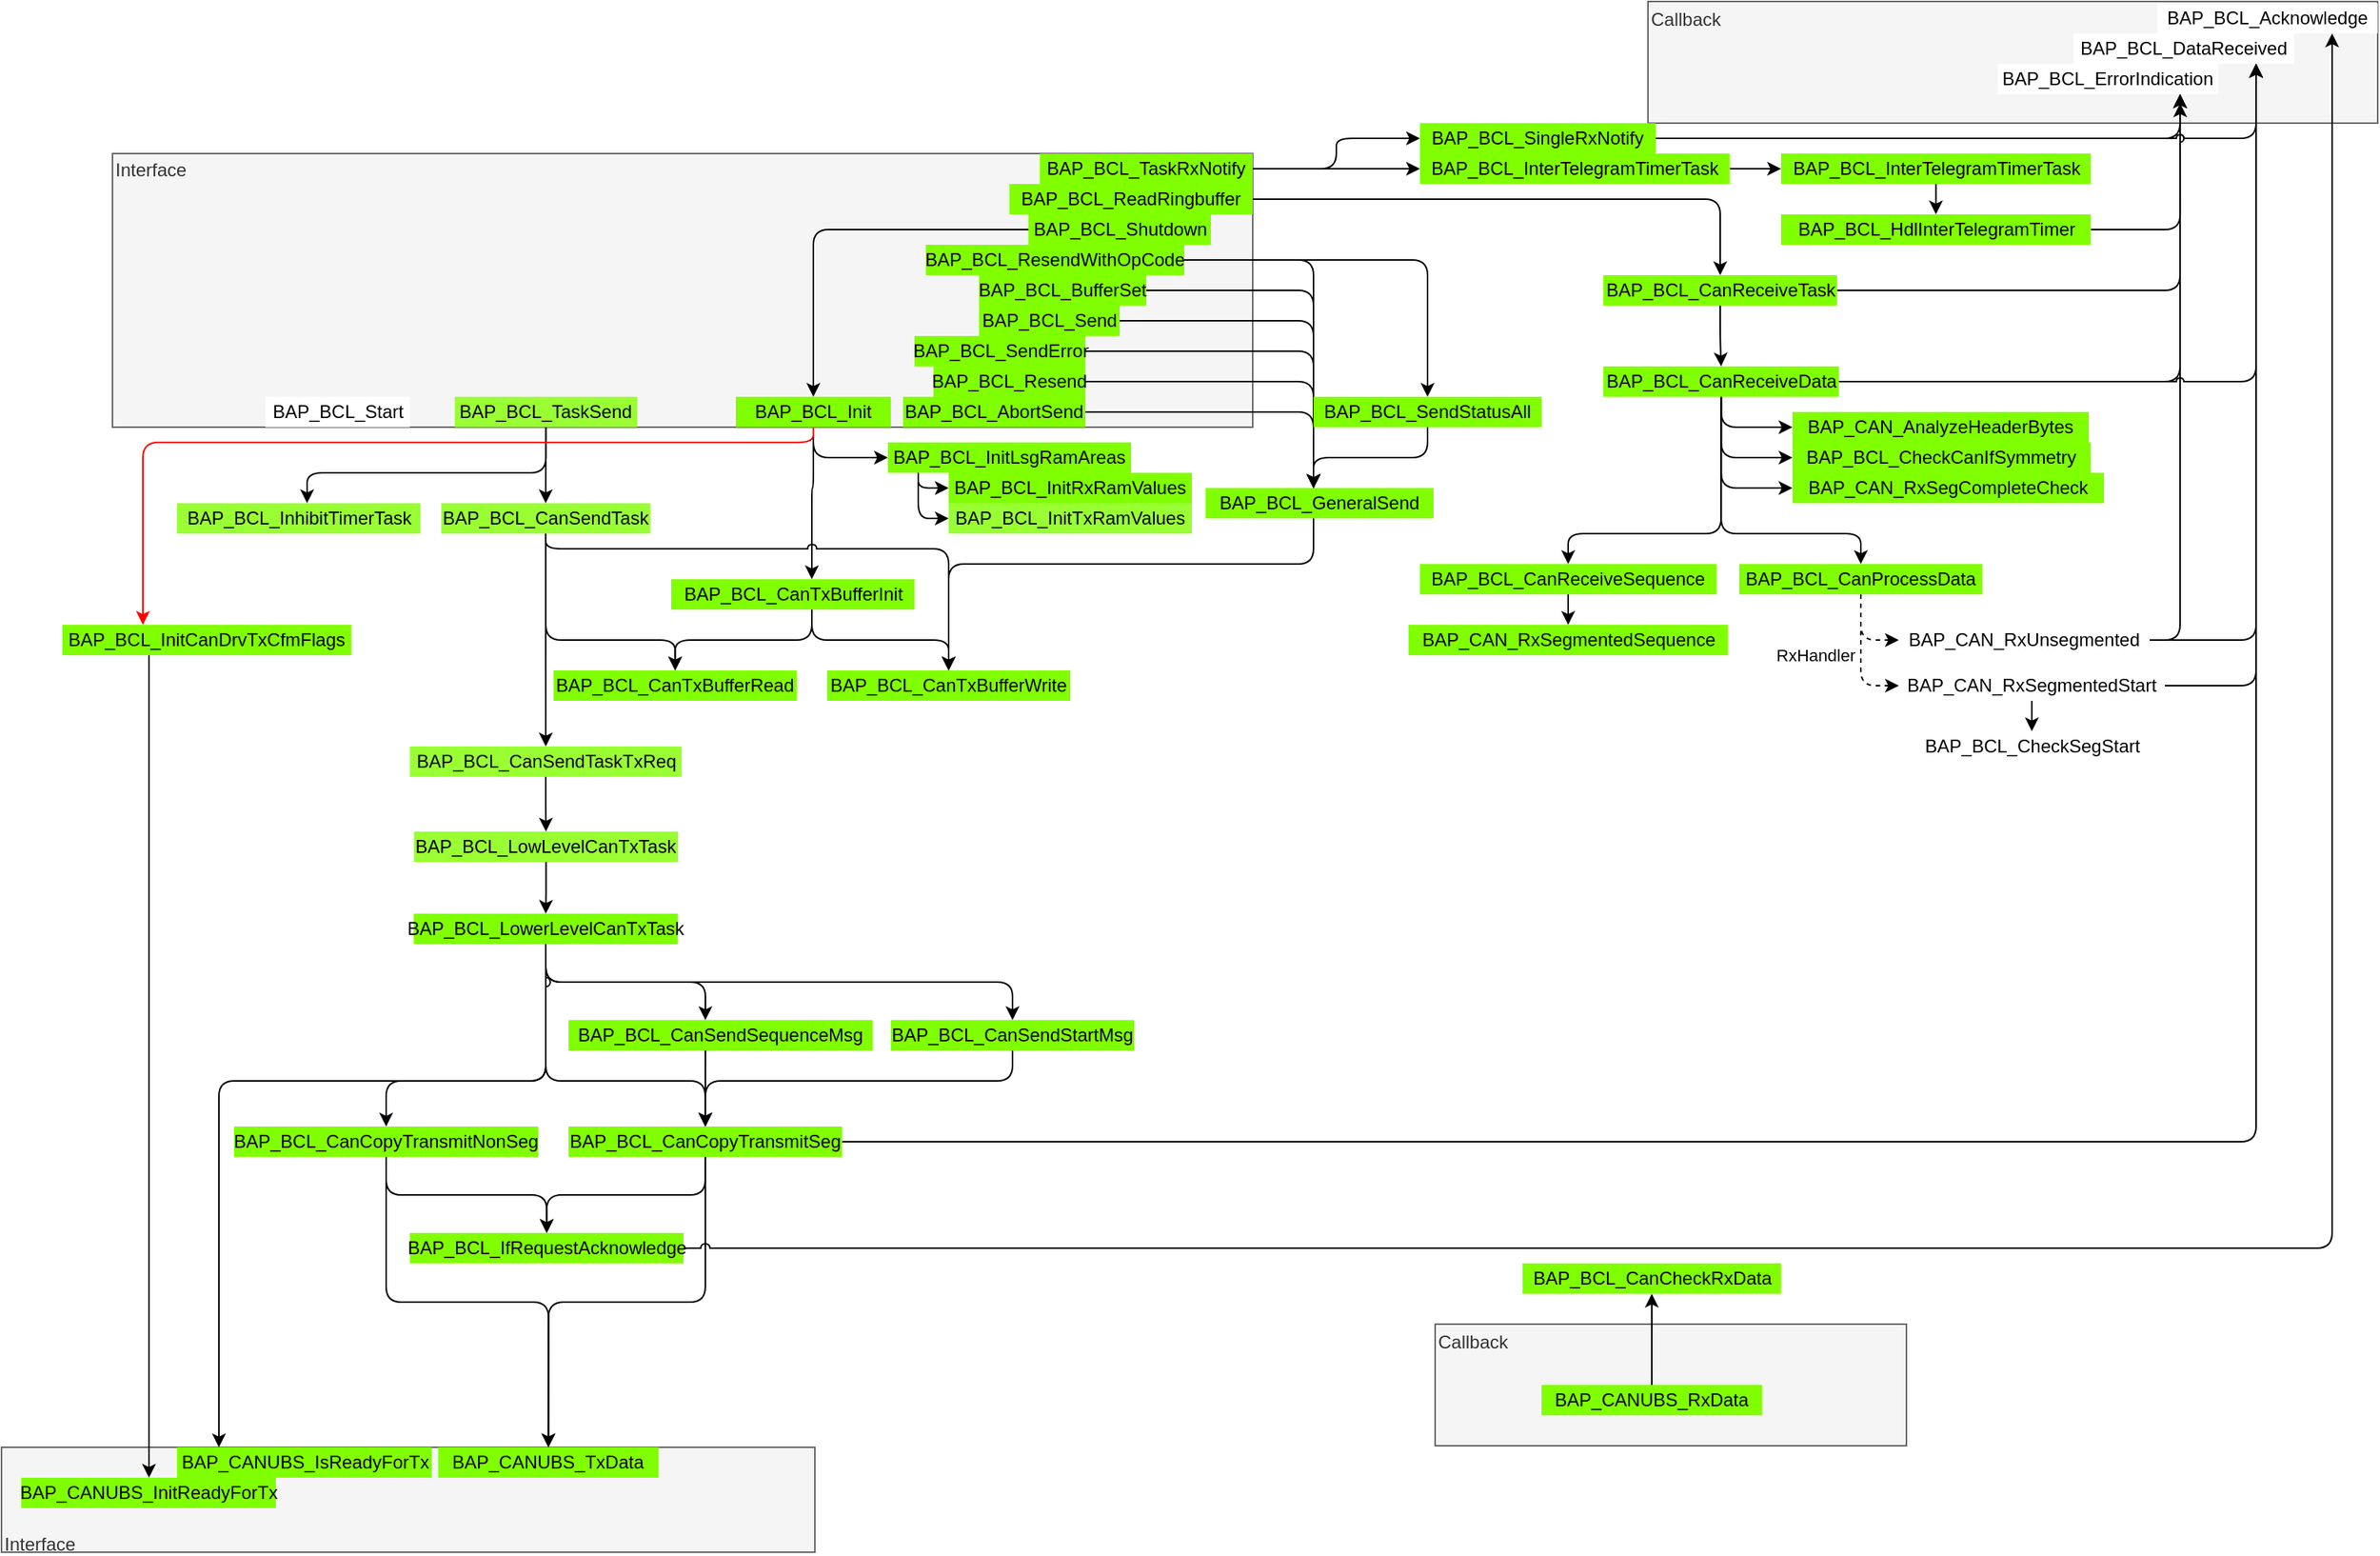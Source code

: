 <mxfile version="14.2.7" type="github">
  <diagram id="S2_BKPCjc5cobRRPOWBh" name="Page-1">
    <mxGraphModel dx="3027" dy="2046" grid="1" gridSize="10" guides="1" tooltips="1" connect="1" arrows="1" fold="1" page="1" pageScale="1" pageWidth="827" pageHeight="1169" math="0" shadow="0">
      <root>
        <mxCell id="0" />
        <mxCell id="1" parent="0" />
        <mxCell id="-796ArXZzWcTJL-aqqKS-4" value="&lt;br&gt;&lt;br&gt;&lt;br&gt;&lt;br&gt;Interface" style="rounded=0;whiteSpace=wrap;html=1;align=left;fillColor=#f5f5f5;strokeColor=#666666;fontColor=#333333;" parent="1" vertex="1">
          <mxGeometry x="-453" y="-179" width="535" height="69" as="geometry" />
        </mxCell>
        <mxCell id="-796ArXZzWcTJL-aqqKS-5" value="Callback&lt;br&gt;&lt;br&gt;&lt;br&gt;&lt;br&gt;&lt;br&gt;" style="rounded=0;whiteSpace=wrap;html=1;align=left;fillColor=#f5f5f5;strokeColor=#666666;fontColor=#333333;" parent="1" vertex="1">
          <mxGeometry x="630" y="-1130" width="480" height="80" as="geometry" />
        </mxCell>
        <mxCell id="-796ArXZzWcTJL-aqqKS-1" value="Interface&lt;br&gt;&lt;br&gt;&lt;br&gt;&lt;br&gt;&lt;br&gt;&lt;br&gt;&lt;br&gt;&lt;br&gt;&lt;br&gt;&lt;br&gt;&lt;br&gt;&lt;br&gt;" style="rounded=0;whiteSpace=wrap;html=1;align=left;fillColor=#f5f5f5;strokeColor=#666666;fontColor=#333333;" parent="1" vertex="1">
          <mxGeometry x="-380" y="-1030" width="750" height="180" as="geometry" />
        </mxCell>
        <mxCell id="-796ArXZzWcTJL-aqqKS-43" style="edgeStyle=orthogonalEdgeStyle;rounded=0;orthogonalLoop=1;jettySize=auto;html=1;jumpStyle=arc;" parent="1" source="-796ArXZzWcTJL-aqqKS-3" target="-796ArXZzWcTJL-aqqKS-40" edge="1">
          <mxGeometry relative="1" as="geometry" />
        </mxCell>
        <mxCell id="cqRTCMUEP6kAne7-0nRB-67" style="edgeStyle=orthogonalEdgeStyle;rounded=1;jumpStyle=arc;orthogonalLoop=1;jettySize=auto;html=1;strokeWidth=1;" parent="1" source="-796ArXZzWcTJL-aqqKS-3" target="cqRTCMUEP6kAne7-0nRB-66" edge="1">
          <mxGeometry relative="1" as="geometry">
            <Array as="points">
              <mxPoint x="-95" y="-820" />
              <mxPoint x="-252" y="-820" />
            </Array>
          </mxGeometry>
        </mxCell>
        <mxCell id="-796ArXZzWcTJL-aqqKS-3" value="BAP_BCL_TaskSend" style="rounded=0;whiteSpace=wrap;html=1;strokeColor=none;fillColor=#99FF33;" parent="1" vertex="1">
          <mxGeometry x="-154.88" y="-870" width="120" height="20" as="geometry" />
        </mxCell>
        <mxCell id="-796ArXZzWcTJL-aqqKS-108" style="edgeStyle=orthogonalEdgeStyle;rounded=1;orthogonalLoop=1;jettySize=auto;html=1;" parent="1" source="-796ArXZzWcTJL-aqqKS-7" target="-796ArXZzWcTJL-aqqKS-107" edge="1">
          <mxGeometry relative="1" as="geometry">
            <Array as="points">
              <mxPoint x="410" y="-940" />
            </Array>
          </mxGeometry>
        </mxCell>
        <mxCell id="-796ArXZzWcTJL-aqqKS-115" style="edgeStyle=orthogonalEdgeStyle;rounded=1;orthogonalLoop=1;jettySize=auto;html=1;" parent="1" source="-796ArXZzWcTJL-aqqKS-2" target="-796ArXZzWcTJL-aqqKS-107" edge="1">
          <mxGeometry relative="1" as="geometry">
            <Array as="points">
              <mxPoint x="410" y="-860" />
            </Array>
          </mxGeometry>
        </mxCell>
        <mxCell id="-796ArXZzWcTJL-aqqKS-9" value="BAP_BCL_SendError" style="rounded=0;whiteSpace=wrap;html=1;strokeColor=none;fillColor=#80FF00;" parent="1" vertex="1">
          <mxGeometry x="147.5" y="-910" width="112.5" height="20" as="geometry" />
        </mxCell>
        <mxCell id="-796ArXZzWcTJL-aqqKS-112" style="edgeStyle=orthogonalEdgeStyle;rounded=1;orthogonalLoop=1;jettySize=auto;html=1;" parent="1" source="-796ArXZzWcTJL-aqqKS-10" target="-796ArXZzWcTJL-aqqKS-107" edge="1">
          <mxGeometry relative="1" as="geometry">
            <Array as="points">
              <mxPoint x="410" y="-880" />
            </Array>
          </mxGeometry>
        </mxCell>
        <mxCell id="-796ArXZzWcTJL-aqqKS-10" value="BAP_BCL_Resend" style="rounded=0;whiteSpace=wrap;html=1;strokeColor=none;fillColor=#80FF00;" parent="1" vertex="1">
          <mxGeometry x="160" y="-890" width="100" height="20" as="geometry" />
        </mxCell>
        <mxCell id="cqRTCMUEP6kAne7-0nRB-3" style="edgeStyle=orthogonalEdgeStyle;rounded=1;jumpStyle=arc;orthogonalLoop=1;jettySize=auto;html=1;entryX=0.5;entryY=0;entryDx=0;entryDy=0;strokeWidth=1;" parent="1" source="-796ArXZzWcTJL-aqqKS-11" target="-796ArXZzWcTJL-aqqKS-69" edge="1">
          <mxGeometry relative="1" as="geometry" />
        </mxCell>
        <mxCell id="-796ArXZzWcTJL-aqqKS-11" value="BAP_BCL_ReadRingbuffer" style="rounded=0;whiteSpace=wrap;html=1;strokeColor=none;fillColor=#80FF00;" parent="1" vertex="1">
          <mxGeometry x="210" y="-1010" width="160" height="20" as="geometry" />
        </mxCell>
        <mxCell id="-796ArXZzWcTJL-aqqKS-113" style="edgeStyle=orthogonalEdgeStyle;rounded=1;orthogonalLoop=1;jettySize=auto;html=1;" parent="1" source="-796ArXZzWcTJL-aqqKS-8" target="-796ArXZzWcTJL-aqqKS-107" edge="1">
          <mxGeometry relative="1" as="geometry">
            <Array as="points">
              <mxPoint x="410" y="-920" />
            </Array>
          </mxGeometry>
        </mxCell>
        <mxCell id="-796ArXZzWcTJL-aqqKS-119" style="edgeStyle=orthogonalEdgeStyle;rounded=1;orthogonalLoop=1;jettySize=auto;html=1;entryX=0.5;entryY=0;entryDx=0;entryDy=0;" parent="1" source="-796ArXZzWcTJL-aqqKS-12" target="-796ArXZzWcTJL-aqqKS-117" edge="1">
          <mxGeometry relative="1" as="geometry" />
        </mxCell>
        <mxCell id="-796ArXZzWcTJL-aqqKS-129" style="edgeStyle=orthogonalEdgeStyle;rounded=1;orthogonalLoop=1;jettySize=auto;html=1;" parent="1" source="-796ArXZzWcTJL-aqqKS-13" target="-796ArXZzWcTJL-aqqKS-122" edge="1">
          <mxGeometry relative="1" as="geometry">
            <Array as="points">
              <mxPoint x="81" y="-810" />
              <mxPoint x="80" y="-810" />
            </Array>
          </mxGeometry>
        </mxCell>
        <mxCell id="-796ArXZzWcTJL-aqqKS-131" style="edgeStyle=orthogonalEdgeStyle;rounded=1;orthogonalLoop=1;jettySize=auto;html=1;entryX=0;entryY=0.5;entryDx=0;entryDy=0;" parent="1" source="-796ArXZzWcTJL-aqqKS-13" target="-796ArXZzWcTJL-aqqKS-130" edge="1">
          <mxGeometry relative="1" as="geometry" />
        </mxCell>
        <mxCell id="cqRTCMUEP6kAne7-0nRB-71" style="edgeStyle=orthogonalEdgeStyle;rounded=1;sketch=0;jumpStyle=arc;jumpSize=14;orthogonalLoop=1;jettySize=auto;html=1;shadow=0;strokeWidth=1;strokeColor=#FF0000;" parent="1" source="-796ArXZzWcTJL-aqqKS-13" target="-796ArXZzWcTJL-aqqKS-132" edge="1">
          <mxGeometry relative="1" as="geometry">
            <Array as="points">
              <mxPoint x="81" y="-840" />
              <mxPoint x="-360" y="-840" />
            </Array>
          </mxGeometry>
        </mxCell>
        <mxCell id="-796ArXZzWcTJL-aqqKS-13" value="BAP_BCL_Init" style="rounded=0;whiteSpace=wrap;html=1;strokeColor=none;fillColor=#80FF00;" parent="1" vertex="1">
          <mxGeometry x="30" y="-870" width="102" height="20" as="geometry" />
        </mxCell>
        <mxCell id="-796ArXZzWcTJL-aqqKS-14" value="BAP_BCL_Start" style="rounded=0;whiteSpace=wrap;html=1;strokeColor=none;" parent="1" vertex="1">
          <mxGeometry x="-279.38" y="-870" width="95" height="20" as="geometry" />
        </mxCell>
        <mxCell id="-796ArXZzWcTJL-aqqKS-102" style="edgeStyle=orthogonalEdgeStyle;rounded=1;orthogonalLoop=1;jettySize=auto;html=1;exitX=1;exitY=0.5;exitDx=0;exitDy=0;" parent="1" source="-796ArXZzWcTJL-aqqKS-16" target="-796ArXZzWcTJL-aqqKS-100" edge="1">
          <mxGeometry relative="1" as="geometry" />
        </mxCell>
        <mxCell id="cqRTCMUEP6kAne7-0nRB-5" style="edgeStyle=orthogonalEdgeStyle;jumpStyle=arc;orthogonalLoop=1;jettySize=auto;html=1;entryX=0;entryY=0.5;entryDx=0;entryDy=0;strokeWidth=1;exitX=0.866;exitY=0.5;exitDx=0;exitDy=0;exitPerimeter=0;" parent="1" source="-796ArXZzWcTJL-aqqKS-16" target="-796ArXZzWcTJL-aqqKS-101" edge="1">
          <mxGeometry relative="1" as="geometry" />
        </mxCell>
        <mxCell id="-796ArXZzWcTJL-aqqKS-16" value="BAP_BCL_TaskRxNotify" style="rounded=0;whiteSpace=wrap;html=1;strokeColor=none;fillColor=#80FF00;" parent="1" vertex="1">
          <mxGeometry x="230" y="-1030" width="140" height="20" as="geometry" />
        </mxCell>
        <mxCell id="-796ArXZzWcTJL-aqqKS-126" style="edgeStyle=orthogonalEdgeStyle;rounded=1;orthogonalLoop=1;jettySize=auto;html=1;entryX=0.5;entryY=0;entryDx=0;entryDy=0;exitX=0.5;exitY=1;exitDx=0;exitDy=0;" parent="1" source="-796ArXZzWcTJL-aqqKS-40" target="-796ArXZzWcTJL-aqqKS-124" edge="1">
          <mxGeometry relative="1" as="geometry">
            <Array as="points">
              <mxPoint x="-95" y="-710" />
              <mxPoint x="-10" y="-710" />
            </Array>
          </mxGeometry>
        </mxCell>
        <mxCell id="-796ArXZzWcTJL-aqqKS-68" style="edgeStyle=orthogonalEdgeStyle;rounded=1;orthogonalLoop=1;jettySize=auto;html=1;exitX=0.5;exitY=1;exitDx=0;exitDy=0;" parent="1" source="-796ArXZzWcTJL-aqqKS-48" target="-796ArXZzWcTJL-aqqKS-38" edge="1">
          <mxGeometry relative="1" as="geometry">
            <Array as="points">
              <mxPoint x="-95" y="-420" />
              <mxPoint x="-310" y="-420" />
            </Array>
          </mxGeometry>
        </mxCell>
        <mxCell id="-796ArXZzWcTJL-aqqKS-62" style="edgeStyle=orthogonalEdgeStyle;rounded=1;orthogonalLoop=1;jettySize=auto;html=1;entryX=0.5;entryY=0;entryDx=0;entryDy=0;" parent="1" source="-796ArXZzWcTJL-aqqKS-53" target="-796ArXZzWcTJL-aqqKS-37" edge="1">
          <mxGeometry relative="1" as="geometry">
            <mxPoint x="100" y="-330" as="targetPoint" />
          </mxGeometry>
        </mxCell>
        <mxCell id="-796ArXZzWcTJL-aqqKS-67" style="edgeStyle=orthogonalEdgeStyle;rounded=1;orthogonalLoop=1;jettySize=auto;html=1;exitX=1;exitY=0.5;exitDx=0;exitDy=0;jumpStyle=arc;" parent="1" source="-796ArXZzWcTJL-aqqKS-53" target="-796ArXZzWcTJL-aqqKS-34" edge="1">
          <mxGeometry relative="1" as="geometry">
            <Array as="points">
              <mxPoint x="1030" y="-380" />
            </Array>
          </mxGeometry>
        </mxCell>
        <mxCell id="-796ArXZzWcTJL-aqqKS-61" style="edgeStyle=orthogonalEdgeStyle;rounded=1;orthogonalLoop=1;jettySize=auto;html=1;exitX=0.5;exitY=1;exitDx=0;exitDy=0;jumpStyle=arc;entryX=0.5;entryY=0;entryDx=0;entryDy=0;" parent="1" source="-796ArXZzWcTJL-aqqKS-54" target="-796ArXZzWcTJL-aqqKS-37" edge="1">
          <mxGeometry relative="1" as="geometry" />
        </mxCell>
        <mxCell id="-796ArXZzWcTJL-aqqKS-64" style="edgeStyle=orthogonalEdgeStyle;rounded=1;orthogonalLoop=1;jettySize=auto;html=1;jumpStyle=arc;" parent="1" source="-796ArXZzWcTJL-aqqKS-63" target="-796ArXZzWcTJL-aqqKS-35" edge="1">
          <mxGeometry relative="1" as="geometry">
            <mxPoint x="1130" y="-1110" as="targetPoint" />
            <Array as="points">
              <mxPoint x="1080" y="-310" />
            </Array>
          </mxGeometry>
        </mxCell>
        <mxCell id="-796ArXZzWcTJL-aqqKS-71" style="edgeStyle=orthogonalEdgeStyle;rounded=1;orthogonalLoop=1;jettySize=auto;html=1;" parent="1" source="-796ArXZzWcTJL-aqqKS-69" target="-796ArXZzWcTJL-aqqKS-33" edge="1">
          <mxGeometry relative="1" as="geometry">
            <Array as="points">
              <mxPoint x="980" y="-940" />
            </Array>
          </mxGeometry>
        </mxCell>
        <mxCell id="-796ArXZzWcTJL-aqqKS-90" style="edgeStyle=orthogonalEdgeStyle;rounded=1;orthogonalLoop=1;jettySize=auto;html=1;" parent="1" source="-796ArXZzWcTJL-aqqKS-72" target="-796ArXZzWcTJL-aqqKS-33" edge="1">
          <mxGeometry relative="1" as="geometry">
            <Array as="points">
              <mxPoint x="980" y="-880" />
            </Array>
          </mxGeometry>
        </mxCell>
        <mxCell id="-796ArXZzWcTJL-aqqKS-96" style="edgeStyle=orthogonalEdgeStyle;rounded=1;orthogonalLoop=1;jettySize=auto;html=1;" parent="1" source="-796ArXZzWcTJL-aqqKS-94" target="-796ArXZzWcTJL-aqqKS-34" edge="1">
          <mxGeometry relative="1" as="geometry">
            <Array as="points">
              <mxPoint x="1030" y="-680" />
            </Array>
            <mxPoint x="970" y="-550" as="sourcePoint" />
          </mxGeometry>
        </mxCell>
        <mxCell id="-796ArXZzWcTJL-aqqKS-98" style="edgeStyle=orthogonalEdgeStyle;rounded=1;orthogonalLoop=1;jettySize=auto;html=1;" parent="1" source="-796ArXZzWcTJL-aqqKS-97" target="-796ArXZzWcTJL-aqqKS-34" edge="1">
          <mxGeometry relative="1" as="geometry">
            <Array as="points">
              <mxPoint x="1030" y="-710" />
            </Array>
          </mxGeometry>
        </mxCell>
        <mxCell id="-796ArXZzWcTJL-aqqKS-99" style="edgeStyle=orthogonalEdgeStyle;rounded=1;orthogonalLoop=1;jettySize=auto;html=1;jumpStyle=none;strokeWidth=1;" parent="1" source="-796ArXZzWcTJL-aqqKS-97" target="-796ArXZzWcTJL-aqqKS-33" edge="1">
          <mxGeometry relative="1" as="geometry">
            <Array as="points">
              <mxPoint x="980" y="-710" />
            </Array>
          </mxGeometry>
        </mxCell>
        <mxCell id="AYVGHtx3T9fhsccPF0tF-7" style="edgeStyle=orthogonalEdgeStyle;jumpStyle=arc;jumpSize=5;orthogonalLoop=1;jettySize=auto;html=1;" edge="1" parent="1" source="-796ArXZzWcTJL-aqqKS-100" target="AYVGHtx3T9fhsccPF0tF-6">
          <mxGeometry relative="1" as="geometry" />
        </mxCell>
        <mxCell id="-796ArXZzWcTJL-aqqKS-100" value="BAP_BCL_InterTelegramTimerTask" style="rounded=0;whiteSpace=wrap;html=1;strokeColor=none;fillColor=#80FF00;" parent="1" vertex="1">
          <mxGeometry x="480" y="-1030" width="203.75" height="20" as="geometry" />
        </mxCell>
        <mxCell id="-796ArXZzWcTJL-aqqKS-105" style="edgeStyle=orthogonalEdgeStyle;rounded=1;orthogonalLoop=1;jettySize=auto;html=1;jumpStyle=arc;jumpSize=5;" parent="1" source="-796ArXZzWcTJL-aqqKS-101" target="-796ArXZzWcTJL-aqqKS-34" edge="1">
          <mxGeometry relative="1" as="geometry">
            <Array as="points">
              <mxPoint x="1030" y="-1040" />
            </Array>
          </mxGeometry>
        </mxCell>
        <mxCell id="-796ArXZzWcTJL-aqqKS-106" style="edgeStyle=orthogonalEdgeStyle;rounded=1;orthogonalLoop=1;jettySize=auto;html=1;" parent="1" source="-796ArXZzWcTJL-aqqKS-101" target="-796ArXZzWcTJL-aqqKS-33" edge="1">
          <mxGeometry relative="1" as="geometry">
            <Array as="points">
              <mxPoint x="980" y="-1040" />
            </Array>
          </mxGeometry>
        </mxCell>
        <mxCell id="-796ArXZzWcTJL-aqqKS-101" value="BAP_BCL_SingleRxNotify" style="rounded=0;whiteSpace=wrap;html=1;strokeColor=none;fillColor=#80FF00;" parent="1" vertex="1">
          <mxGeometry x="480" y="-1050" width="155" height="20" as="geometry" />
        </mxCell>
        <mxCell id="-796ArXZzWcTJL-aqqKS-134" style="edgeStyle=orthogonalEdgeStyle;rounded=1;orthogonalLoop=1;jettySize=auto;html=1;" parent="1" source="-796ArXZzWcTJL-aqqKS-132" target="-796ArXZzWcTJL-aqqKS-39" edge="1">
          <mxGeometry relative="1" as="geometry">
            <mxPoint x="-407" y="-210" as="targetPoint" />
            <Array as="points">
              <mxPoint x="-356" y="-640" />
              <mxPoint x="-356" y="-640" />
            </Array>
          </mxGeometry>
        </mxCell>
        <mxCell id="-796ArXZzWcTJL-aqqKS-132" value="BAP_BCL_InitCanDrvTxCfmFlags" style="rounded=0;whiteSpace=wrap;html=1;strokeColor=none;fillColor=#80FF00;" parent="1" vertex="1">
          <mxGeometry x="-413" y="-720" width="190" height="20" as="geometry" />
        </mxCell>
        <mxCell id="cqRTCMUEP6kAne7-0nRB-47" style="edgeStyle=orthogonalEdgeStyle;rounded=1;jumpStyle=arc;orthogonalLoop=1;jettySize=auto;html=1;strokeWidth=1;" parent="1" source="-796ArXZzWcTJL-aqqKS-12" target="-796ArXZzWcTJL-aqqKS-107" edge="1">
          <mxGeometry relative="1" as="geometry">
            <Array as="points">
              <mxPoint x="410" y="-960" />
            </Array>
          </mxGeometry>
        </mxCell>
        <mxCell id="-796ArXZzWcTJL-aqqKS-12" value="BAP_BCL_ResendWithOpCode" style="rounded=0;whiteSpace=wrap;html=1;strokeColor=none;fillColor=#80FF00;" parent="1" vertex="1">
          <mxGeometry x="155" y="-970" width="170" height="20" as="geometry" />
        </mxCell>
        <mxCell id="-796ArXZzWcTJL-aqqKS-107" value="BAP_BCL_GeneralSend" style="rounded=0;whiteSpace=wrap;html=1;strokeColor=none;fillColor=#80FF00;" parent="1" vertex="1">
          <mxGeometry x="339" y="-810" width="150" height="20" as="geometry" />
        </mxCell>
        <mxCell id="-796ArXZzWcTJL-aqqKS-118" style="edgeStyle=orthogonalEdgeStyle;rounded=1;orthogonalLoop=1;jettySize=auto;html=1;" parent="1" source="-796ArXZzWcTJL-aqqKS-117" target="-796ArXZzWcTJL-aqqKS-107" edge="1">
          <mxGeometry x="1081" y="-860" as="geometry">
            <mxPoint x="360" y="-820" as="targetPoint" />
            <Array as="points">
              <mxPoint x="485" y="-830" />
              <mxPoint x="410" y="-830" />
            </Array>
          </mxGeometry>
        </mxCell>
        <mxCell id="-796ArXZzWcTJL-aqqKS-121" style="edgeStyle=orthogonalEdgeStyle;rounded=1;orthogonalLoop=1;jettySize=auto;html=1;" parent="1" source="-796ArXZzWcTJL-aqqKS-107" target="-796ArXZzWcTJL-aqqKS-120" edge="1">
          <mxGeometry x="1081" y="-860" as="geometry">
            <Array as="points">
              <mxPoint x="410" y="-760" />
              <mxPoint x="170" y="-760" />
            </Array>
          </mxGeometry>
        </mxCell>
        <mxCell id="-796ArXZzWcTJL-aqqKS-76" value="BAP_BCL_CheckSegStart" style="rounded=0;whiteSpace=wrap;html=1;strokeColor=none;" parent="1" vertex="1">
          <mxGeometry x="807.5" y="-650" width="150" height="20" as="geometry" />
        </mxCell>
        <mxCell id="-796ArXZzWcTJL-aqqKS-94" value="BAP_CAN_RxSegmentedStart" style="rounded=0;whiteSpace=wrap;html=1;strokeColor=none;" parent="1" vertex="1">
          <mxGeometry x="795" y="-690" width="175" height="20" as="geometry" />
        </mxCell>
        <mxCell id="-796ArXZzWcTJL-aqqKS-95" style="edgeStyle=orthogonalEdgeStyle;rounded=1;orthogonalLoop=1;jettySize=auto;html=1;entryX=0.5;entryY=0;entryDx=0;entryDy=0;" parent="1" source="-796ArXZzWcTJL-aqqKS-94" target="-796ArXZzWcTJL-aqqKS-76" edge="1">
          <mxGeometry x="1181" y="-1370" as="geometry" />
        </mxCell>
        <mxCell id="-796ArXZzWcTJL-aqqKS-157" style="edgeStyle=orthogonalEdgeStyle;rounded=1;orthogonalLoop=1;jettySize=auto;html=1;jumpStyle=none;dashed=1;exitX=0.5;exitY=1;exitDx=0;exitDy=0;entryX=0;entryY=0.5;entryDx=0;entryDy=0;" parent="1" source="-796ArXZzWcTJL-aqqKS-74" target="-796ArXZzWcTJL-aqqKS-94" edge="1">
          <mxGeometry relative="1" as="geometry">
            <Array as="points">
              <mxPoint x="770" y="-680" />
            </Array>
          </mxGeometry>
        </mxCell>
        <mxCell id="cqRTCMUEP6kAne7-0nRB-10" value="RxHandler" style="edgeLabel;html=1;align=center;verticalAlign=middle;resizable=0;points=[];" parent="-796ArXZzWcTJL-aqqKS-157" vertex="1" connectable="0">
          <mxGeometry x="-0.439" y="1" relative="1" as="geometry">
            <mxPoint x="-31.0" y="16" as="offset" />
          </mxGeometry>
        </mxCell>
        <mxCell id="cqRTCMUEP6kAne7-0nRB-4" style="edgeStyle=orthogonalEdgeStyle;jumpStyle=arc;orthogonalLoop=1;jettySize=auto;html=1;strokeWidth=1;" parent="1" source="-796ArXZzWcTJL-aqqKS-15" target="-796ArXZzWcTJL-aqqKS-13" edge="1">
          <mxGeometry relative="1" as="geometry" />
        </mxCell>
        <mxCell id="-796ArXZzWcTJL-aqqKS-15" value="BAP_BCL_Shutdown" style="rounded=0;whiteSpace=wrap;html=1;strokeColor=none;fillColor=#80FF00;" parent="1" vertex="1">
          <mxGeometry x="222.5" y="-990" width="120" height="20" as="geometry" />
        </mxCell>
        <mxCell id="cqRTCMUEP6kAne7-0nRB-68" style="edgeStyle=orthogonalEdgeStyle;rounded=1;jumpStyle=arc;orthogonalLoop=1;jettySize=auto;html=1;strokeWidth=1;" parent="1" source="-796ArXZzWcTJL-aqqKS-40" target="-796ArXZzWcTJL-aqqKS-120" edge="1">
          <mxGeometry relative="1" as="geometry">
            <Array as="points">
              <mxPoint x="-95" y="-770" />
              <mxPoint x="170" y="-770" />
            </Array>
          </mxGeometry>
        </mxCell>
        <mxCell id="-796ArXZzWcTJL-aqqKS-40" value="BAP_BCL_CanSendTask" style="rounded=0;whiteSpace=wrap;html=1;strokeColor=none;fillColor=#99FF33;" parent="1" vertex="1">
          <mxGeometry x="-163.76" y="-800" width="137.5" height="20" as="geometry" />
        </mxCell>
        <mxCell id="-796ArXZzWcTJL-aqqKS-45" style="edgeStyle=orthogonalEdgeStyle;rounded=1;orthogonalLoop=1;jettySize=auto;html=1;" parent="1" source="-796ArXZzWcTJL-aqqKS-40" target="-796ArXZzWcTJL-aqqKS-44" edge="1">
          <mxGeometry x="-244.25" y="-770" as="geometry" />
        </mxCell>
        <mxCell id="AYVGHtx3T9fhsccPF0tF-3" style="edgeStyle=orthogonalEdgeStyle;rounded=1;orthogonalLoop=1;jettySize=auto;html=1;entryX=0;entryY=0.5;entryDx=0;entryDy=0;jumpStyle=arc;" edge="1" parent="1" source="-796ArXZzWcTJL-aqqKS-130" target="AYVGHtx3T9fhsccPF0tF-1">
          <mxGeometry relative="1" as="geometry">
            <Array as="points">
              <mxPoint x="150" y="-790" />
            </Array>
          </mxGeometry>
        </mxCell>
        <mxCell id="AYVGHtx3T9fhsccPF0tF-4" style="edgeStyle=orthogonalEdgeStyle;jumpStyle=arc;orthogonalLoop=1;jettySize=auto;html=1;entryX=0;entryY=0.5;entryDx=0;entryDy=0;" edge="1" parent="1" source="-796ArXZzWcTJL-aqqKS-130" target="AYVGHtx3T9fhsccPF0tF-2">
          <mxGeometry relative="1" as="geometry">
            <Array as="points">
              <mxPoint x="150" y="-810" />
            </Array>
          </mxGeometry>
        </mxCell>
        <mxCell id="-796ArXZzWcTJL-aqqKS-130" value="BAP_BCL_InitLsgRamAreas" style="rounded=0;whiteSpace=wrap;html=1;strokeColor=none;fillColor=#80FF00;" parent="1" vertex="1">
          <mxGeometry x="130" y="-840" width="160" height="20" as="geometry" />
        </mxCell>
        <mxCell id="-796ArXZzWcTJL-aqqKS-120" value="BAP_BCL_CanTxBufferWrite" style="rounded=0;whiteSpace=wrap;html=1;strokeColor=none;fillColor=#80FF00;" parent="1" vertex="1">
          <mxGeometry x="90" y="-690" width="160" height="20" as="geometry" />
        </mxCell>
        <mxCell id="-796ArXZzWcTJL-aqqKS-124" value="BAP_BCL_CanTxBufferRead" style="rounded=0;whiteSpace=wrap;html=1;strokeColor=none;fillColor=#80FF00;" parent="1" vertex="1">
          <mxGeometry x="-89.88" y="-690" width="160" height="20" as="geometry" />
        </mxCell>
        <mxCell id="-796ArXZzWcTJL-aqqKS-123" style="edgeStyle=orthogonalEdgeStyle;rounded=1;orthogonalLoop=1;jettySize=auto;html=1;entryX=0.5;entryY=0;entryDx=0;entryDy=0;jumpStyle=arc;" parent="1" source="-796ArXZzWcTJL-aqqKS-122" target="-796ArXZzWcTJL-aqqKS-120" edge="1">
          <mxGeometry x="1181" y="-860" as="geometry">
            <Array as="points">
              <mxPoint x="80" y="-710" />
              <mxPoint x="170" y="-710" />
            </Array>
          </mxGeometry>
        </mxCell>
        <mxCell id="-796ArXZzWcTJL-aqqKS-125" style="edgeStyle=orthogonalEdgeStyle;rounded=1;orthogonalLoop=1;jettySize=auto;html=1;entryX=0.5;entryY=0;entryDx=0;entryDy=0;" parent="1" source="-796ArXZzWcTJL-aqqKS-122" target="-796ArXZzWcTJL-aqqKS-124" edge="1">
          <mxGeometry x="1181" y="-860" as="geometry">
            <Array as="points">
              <mxPoint x="80" y="-710" />
              <mxPoint x="-10" y="-710" />
            </Array>
          </mxGeometry>
        </mxCell>
        <mxCell id="-796ArXZzWcTJL-aqqKS-122" value="BAP_BCL_CanTxBufferInit" style="rounded=0;whiteSpace=wrap;html=1;strokeColor=none;fillColor=#80FF00;" parent="1" vertex="1">
          <mxGeometry x="-12.5" y="-750" width="160" height="20" as="geometry" />
        </mxCell>
        <mxCell id="-796ArXZzWcTJL-aqqKS-7" value="BAP_BCL_BufferSet" style="rounded=0;whiteSpace=wrap;html=1;strokeColor=none;fillColor=#80FF00;" parent="1" vertex="1">
          <mxGeometry x="190" y="-950" width="110" height="20" as="geometry" />
        </mxCell>
        <mxCell id="-796ArXZzWcTJL-aqqKS-8" value="BAP_BCL_Send" style="rounded=0;whiteSpace=wrap;html=1;strokeColor=none;fillColor=#80FF00;" parent="1" vertex="1">
          <mxGeometry x="190" y="-930" width="92.5" height="20" as="geometry" />
        </mxCell>
        <mxCell id="-796ArXZzWcTJL-aqqKS-2" value="BAP_BCL_AbortSend" style="rounded=0;whiteSpace=wrap;html=1;strokeColor=none;fillColor=#80FF00;" parent="1" vertex="1">
          <mxGeometry x="140" y="-870" width="120" height="20" as="geometry" />
        </mxCell>
        <mxCell id="cqRTCMUEP6kAne7-0nRB-44" style="edgeStyle=orthogonalEdgeStyle;rounded=1;orthogonalLoop=1;jettySize=auto;html=1;" parent="1" source="-796ArXZzWcTJL-aqqKS-9" target="-796ArXZzWcTJL-aqqKS-107" edge="1">
          <mxGeometry relative="1" as="geometry">
            <mxPoint x="313.75" y="-890" as="sourcePoint" />
            <mxPoint x="414" y="-830" as="targetPoint" />
            <Array as="points">
              <mxPoint x="410" y="-900" />
            </Array>
          </mxGeometry>
        </mxCell>
        <mxCell id="-796ArXZzWcTJL-aqqKS-117" value="BAP_BCL_SendStatusAll" style="rounded=0;whiteSpace=wrap;html=1;strokeColor=none;fillColor=#80FF00;" parent="1" vertex="1">
          <mxGeometry x="410" y="-870" width="150" height="20" as="geometry" />
        </mxCell>
        <mxCell id="-796ArXZzWcTJL-aqqKS-44" value="BAP_BCL_CanSendTaskTxReq" style="rounded=0;whiteSpace=wrap;html=1;strokeColor=none;fillColor=#99FF33;" parent="1" vertex="1">
          <mxGeometry x="-184.39" y="-640" width="178.75" height="20" as="geometry" />
        </mxCell>
        <mxCell id="-796ArXZzWcTJL-aqqKS-47" value="BAP_BCL_LowLevelCanTxTask" style="rounded=0;whiteSpace=wrap;html=1;strokeColor=none;fillColor=#99FF33;" parent="1" vertex="1">
          <mxGeometry x="-181.75" y="-584" width="173.75" height="20" as="geometry" />
        </mxCell>
        <mxCell id="-796ArXZzWcTJL-aqqKS-48" value="BAP_BCL_LowerLevelCanTxTask" style="rounded=0;whiteSpace=wrap;html=1;strokeColor=none;fillColor=#80FF00;" parent="1" vertex="1">
          <mxGeometry x="-181.88" y="-530" width="173.75" height="20" as="geometry" />
        </mxCell>
        <mxCell id="-796ArXZzWcTJL-aqqKS-49" style="edgeStyle=orthogonalEdgeStyle;rounded=0;orthogonalLoop=1;jettySize=auto;html=1;entryX=0.5;entryY=0;entryDx=0;entryDy=0;" parent="1" source="-796ArXZzWcTJL-aqqKS-44" target="-796ArXZzWcTJL-aqqKS-47" edge="1">
          <mxGeometry x="-244.25" y="-710" as="geometry" />
        </mxCell>
        <mxCell id="-796ArXZzWcTJL-aqqKS-50" style="edgeStyle=orthogonalEdgeStyle;rounded=0;orthogonalLoop=1;jettySize=auto;html=1;" parent="1" source="-796ArXZzWcTJL-aqqKS-47" target="-796ArXZzWcTJL-aqqKS-48" edge="1">
          <mxGeometry x="-244.25" y="-710" as="geometry" />
        </mxCell>
        <mxCell id="-796ArXZzWcTJL-aqqKS-55" style="edgeStyle=orthogonalEdgeStyle;rounded=1;orthogonalLoop=1;jettySize=auto;html=1;" parent="1" source="-796ArXZzWcTJL-aqqKS-48" target="-796ArXZzWcTJL-aqqKS-51" edge="1">
          <mxGeometry x="-184.37" y="-580" as="geometry">
            <Array as="points">
              <mxPoint x="-95" y="-485" />
              <mxPoint x="10" y="-485" />
            </Array>
          </mxGeometry>
        </mxCell>
        <mxCell id="-796ArXZzWcTJL-aqqKS-56" style="edgeStyle=orthogonalEdgeStyle;rounded=1;orthogonalLoop=1;jettySize=auto;html=1;entryX=0.5;entryY=0;entryDx=0;entryDy=0;exitX=0.5;exitY=1;exitDx=0;exitDy=0;" parent="1" source="-796ArXZzWcTJL-aqqKS-48" target="-796ArXZzWcTJL-aqqKS-52" edge="1">
          <mxGeometry x="-184.37" y="-580" as="geometry" />
        </mxCell>
        <mxCell id="-796ArXZzWcTJL-aqqKS-57" style="edgeStyle=orthogonalEdgeStyle;rounded=1;orthogonalLoop=1;jettySize=auto;html=1;entryX=0.5;entryY=0;entryDx=0;entryDy=0;exitX=0.5;exitY=1;exitDx=0;exitDy=0;" parent="1" source="-796ArXZzWcTJL-aqqKS-48" target="-796ArXZzWcTJL-aqqKS-53" edge="1">
          <mxGeometry x="-184.37" y="-580" as="geometry">
            <Array as="points">
              <mxPoint x="-95" y="-420" />
              <mxPoint x="10" y="-420" />
            </Array>
          </mxGeometry>
        </mxCell>
        <mxCell id="-796ArXZzWcTJL-aqqKS-58" style="edgeStyle=orthogonalEdgeStyle;rounded=1;orthogonalLoop=1;jettySize=auto;html=1;entryX=0.5;entryY=0;entryDx=0;entryDy=0;jumpStyle=arc;" parent="1" source="-796ArXZzWcTJL-aqqKS-48" target="-796ArXZzWcTJL-aqqKS-54" edge="1">
          <mxGeometry x="-184.37" y="-580" as="geometry">
            <Array as="points">
              <mxPoint x="-95" y="-420" />
              <mxPoint x="-200" y="-420" />
            </Array>
          </mxGeometry>
        </mxCell>
        <mxCell id="cqRTCMUEP6kAne7-0nRB-52" style="edgeStyle=orthogonalEdgeStyle;rounded=1;jumpStyle=arc;orthogonalLoop=1;jettySize=auto;html=1;strokeWidth=1;jumpSize=5;" parent="1" source="-796ArXZzWcTJL-aqqKS-72" target="-796ArXZzWcTJL-aqqKS-34" edge="1">
          <mxGeometry relative="1" as="geometry">
            <Array as="points">
              <mxPoint x="1030" y="-880" />
            </Array>
          </mxGeometry>
        </mxCell>
        <mxCell id="-796ArXZzWcTJL-aqqKS-33" value="BAP_BCL_ErrorIndication" style="rounded=0;whiteSpace=wrap;html=1;strokeColor=none;" parent="1" vertex="1">
          <mxGeometry x="860" y="-1089" width="145" height="20" as="geometry" />
        </mxCell>
        <mxCell id="-796ArXZzWcTJL-aqqKS-34" value="BAP_BCL_DataReceived" style="rounded=0;whiteSpace=wrap;html=1;strokeColor=none;" parent="1" vertex="1">
          <mxGeometry x="910" y="-1109" width="145" height="20" as="geometry" />
        </mxCell>
        <mxCell id="-796ArXZzWcTJL-aqqKS-35" value="BAP_BCL_Acknowledge" style="rounded=0;whiteSpace=wrap;html=1;strokeColor=none;" parent="1" vertex="1">
          <mxGeometry x="965" y="-1129" width="145" height="20" as="geometry" />
        </mxCell>
        <mxCell id="-796ArXZzWcTJL-aqqKS-51" value="BAP_BCL_CanSendSequenceMsg" style="rounded=0;whiteSpace=wrap;html=1;strokeColor=none;fillColor=#80FF00;" parent="1" vertex="1">
          <mxGeometry x="-80.0" y="-460" width="200" height="20" as="geometry" />
        </mxCell>
        <mxCell id="-796ArXZzWcTJL-aqqKS-52" value="BAP_BCL_CanSendStartMsg" style="rounded=0;whiteSpace=wrap;html=1;strokeColor=none;fillColor=#80FF00;" parent="1" vertex="1">
          <mxGeometry x="132" y="-460" width="160" height="20" as="geometry" />
        </mxCell>
        <mxCell id="-796ArXZzWcTJL-aqqKS-53" value="BAP_BCL_CanCopyTransmitSeg" style="rounded=0;whiteSpace=wrap;html=1;strokeColor=none;fillColor=#80FF00;" parent="1" vertex="1">
          <mxGeometry x="-80" y="-390" width="179.88" height="20" as="geometry" />
        </mxCell>
        <mxCell id="-796ArXZzWcTJL-aqqKS-59" style="edgeStyle=orthogonalEdgeStyle;rounded=1;orthogonalLoop=1;jettySize=auto;html=1;entryX=0.5;entryY=0;entryDx=0;entryDy=0;" parent="1" source="-796ArXZzWcTJL-aqqKS-51" target="-796ArXZzWcTJL-aqqKS-53" edge="1">
          <mxGeometry x="-268.13" y="-580" as="geometry">
            <Array as="points">
              <mxPoint x="10" y="-430" />
              <mxPoint x="10" y="-430" />
            </Array>
            <mxPoint x="-280" y="-490" as="sourcePoint" />
          </mxGeometry>
        </mxCell>
        <mxCell id="-796ArXZzWcTJL-aqqKS-63" value="BAP_BCL_IfRequestAcknowledge" style="rounded=0;whiteSpace=wrap;html=1;strokeColor=none;fillColor=#80FF00;" parent="1" vertex="1">
          <mxGeometry x="-184.38" y="-320" width="180" height="20" as="geometry" />
        </mxCell>
        <mxCell id="-796ArXZzWcTJL-aqqKS-65" style="edgeStyle=orthogonalEdgeStyle;rounded=1;orthogonalLoop=1;jettySize=auto;html=1;entryX=0.5;entryY=0;entryDx=0;entryDy=0;jumpStyle=none;" parent="1" source="-796ArXZzWcTJL-aqqKS-53" target="-796ArXZzWcTJL-aqqKS-63" edge="1">
          <mxGeometry x="-220" y="-390" as="geometry" />
        </mxCell>
        <mxCell id="-796ArXZzWcTJL-aqqKS-66" style="edgeStyle=orthogonalEdgeStyle;rounded=1;orthogonalLoop=1;jettySize=auto;html=1;entryX=0.5;entryY=0;entryDx=0;entryDy=0;exitX=0.5;exitY=1;exitDx=0;exitDy=0;jumpStyle=none;" parent="1" source="-796ArXZzWcTJL-aqqKS-54" target="-796ArXZzWcTJL-aqqKS-63" edge="1">
          <mxGeometry x="-220" y="-390" as="geometry" />
        </mxCell>
        <mxCell id="-796ArXZzWcTJL-aqqKS-54" value="BAP_BCL_CanCopyTransmitNonSeg" style="rounded=0;whiteSpace=wrap;html=1;strokeColor=none;fillColor=#80FF00;" parent="1" vertex="1">
          <mxGeometry x="-300" y="-390" width="200" height="20" as="geometry" />
        </mxCell>
        <mxCell id="-796ArXZzWcTJL-aqqKS-160" value="" style="edgeStyle=orthogonalEdgeStyle;rounded=1;orthogonalLoop=1;jettySize=auto;html=1;" parent="1" source="-796ArXZzWcTJL-aqqKS-52" target="-796ArXZzWcTJL-aqqKS-53" edge="1">
          <mxGeometry x="-268.13" y="-580" as="geometry">
            <Array as="points">
              <mxPoint x="212" y="-420" />
              <mxPoint x="10" y="-420" />
            </Array>
          </mxGeometry>
        </mxCell>
        <mxCell id="-796ArXZzWcTJL-aqqKS-69" value="BAP_BCL_CanReceiveTask" style="rounded=0;whiteSpace=wrap;html=1;strokeColor=none;fillColor=#80FF00;" parent="1" vertex="1">
          <mxGeometry x="600.62" y="-950" width="153.75" height="20" as="geometry" />
        </mxCell>
        <mxCell id="-796ArXZzWcTJL-aqqKS-97" value="BAP_CAN_RxUnsegmented" style="rounded=0;whiteSpace=wrap;html=1;strokeColor=none;" parent="1" vertex="1">
          <mxGeometry x="795" y="-720" width="165" height="20" as="geometry" />
        </mxCell>
        <mxCell id="-796ArXZzWcTJL-aqqKS-74" value="BAP_BCL_CanProcessData" style="rounded=0;whiteSpace=wrap;html=1;strokeColor=none;fillColor=#80FF00;" parent="1" vertex="1">
          <mxGeometry x="690" y="-760" width="160" height="20" as="geometry" />
        </mxCell>
        <mxCell id="-796ArXZzWcTJL-aqqKS-77" value="BAP_CAN_RxSegCompleteCheck" style="rounded=0;whiteSpace=wrap;html=1;strokeColor=none;fillColor=#80FF00;" parent="1" vertex="1">
          <mxGeometry x="725" y="-820" width="205" height="20" as="geometry" />
        </mxCell>
        <mxCell id="-796ArXZzWcTJL-aqqKS-78" value="BAP_CAN_RxSegmentedSequence" style="rounded=0;whiteSpace=wrap;html=1;strokeColor=none;fillColor=#80FF00;" parent="1" vertex="1">
          <mxGeometry x="472.5" y="-720" width="210" height="20" as="geometry" />
        </mxCell>
        <mxCell id="-796ArXZzWcTJL-aqqKS-158" style="edgeStyle=orthogonalEdgeStyle;rounded=1;orthogonalLoop=1;jettySize=auto;html=1;entryX=0.5;entryY=0;entryDx=0;entryDy=0;" parent="1" source="-796ArXZzWcTJL-aqqKS-72" target="-796ArXZzWcTJL-aqqKS-74" edge="1">
          <mxGeometry x="375" y="-840" as="geometry">
            <Array as="points">
              <mxPoint x="678" y="-780" />
              <mxPoint x="770" y="-780" />
            </Array>
          </mxGeometry>
        </mxCell>
        <mxCell id="AYVGHtx3T9fhsccPF0tF-15" style="edgeStyle=orthogonalEdgeStyle;jumpStyle=arc;jumpSize=5;orthogonalLoop=1;jettySize=auto;html=1;entryX=0;entryY=0.5;entryDx=0;entryDy=0;" edge="1" parent="1" source="-796ArXZzWcTJL-aqqKS-72" target="AYVGHtx3T9fhsccPF0tF-11">
          <mxGeometry relative="1" as="geometry" />
        </mxCell>
        <mxCell id="AYVGHtx3T9fhsccPF0tF-20" style="edgeStyle=orthogonalEdgeStyle;jumpStyle=arc;jumpSize=5;orthogonalLoop=1;jettySize=auto;html=1;entryX=0;entryY=0.5;entryDx=0;entryDy=0;" edge="1" parent="1" source="-796ArXZzWcTJL-aqqKS-72" target="-796ArXZzWcTJL-aqqKS-77">
          <mxGeometry relative="1" as="geometry" />
        </mxCell>
        <mxCell id="-796ArXZzWcTJL-aqqKS-72" value="BAP_BCL_CanReceiveData" style="rounded=0;whiteSpace=wrap;html=1;strokeColor=none;fillColor=#80FF00;" parent="1" vertex="1">
          <mxGeometry x="600.62" y="-890" width="155" height="20" as="geometry" />
        </mxCell>
        <mxCell id="-796ArXZzWcTJL-aqqKS-79" value="BAP_BCL_CanReceiveSequence" style="rounded=0;whiteSpace=wrap;html=1;strokeColor=none;fillColor=#80FF00;" parent="1" vertex="1">
          <mxGeometry x="480" y="-760" width="195" height="20" as="geometry" />
        </mxCell>
        <mxCell id="-796ArXZzWcTJL-aqqKS-84" style="edgeStyle=orthogonalEdgeStyle;rounded=1;orthogonalLoop=1;jettySize=auto;html=1;entryX=0.5;entryY=0;entryDx=0;entryDy=0;" parent="1" source="-796ArXZzWcTJL-aqqKS-72" target="-796ArXZzWcTJL-aqqKS-79" edge="1">
          <mxGeometry x="495" y="-900" as="geometry">
            <Array as="points">
              <mxPoint x="678" y="-780" />
              <mxPoint x="578" y="-780" />
            </Array>
          </mxGeometry>
        </mxCell>
        <mxCell id="-796ArXZzWcTJL-aqqKS-93" style="edgeStyle=orthogonalEdgeStyle;rounded=1;orthogonalLoop=1;jettySize=auto;html=1;" parent="1" source="-796ArXZzWcTJL-aqqKS-79" target="-796ArXZzWcTJL-aqqKS-78" edge="1">
          <mxGeometry x="495" y="-900" as="geometry" />
        </mxCell>
        <mxCell id="-796ArXZzWcTJL-aqqKS-73" style="edgeStyle=orthogonalEdgeStyle;rounded=1;orthogonalLoop=1;jettySize=auto;html=1;exitX=0.5;exitY=1;exitDx=0;exitDy=0;" parent="1" source="-796ArXZzWcTJL-aqqKS-69" target="-796ArXZzWcTJL-aqqKS-72" edge="1">
          <mxGeometry x="375" y="-880" as="geometry" />
        </mxCell>
        <mxCell id="-796ArXZzWcTJL-aqqKS-155" style="edgeStyle=orthogonalEdgeStyle;rounded=1;orthogonalLoop=1;jettySize=auto;html=1;dashed=1;entryX=0;entryY=0.5;entryDx=0;entryDy=0;" parent="1" source="-796ArXZzWcTJL-aqqKS-74" target="-796ArXZzWcTJL-aqqKS-97" edge="1">
          <mxGeometry x="375" y="-840" as="geometry" />
        </mxCell>
        <mxCell id="-796ArXZzWcTJL-aqqKS-37" value="BAP_CANUBS_TxData" style="rounded=0;whiteSpace=wrap;html=1;strokeColor=none;fillColor=#80FF00;" parent="1" vertex="1">
          <mxGeometry x="-165.75" y="-179" width="145" height="20" as="geometry" />
        </mxCell>
        <mxCell id="-796ArXZzWcTJL-aqqKS-38" value="BAP_CANUBS_IsReadyForTx" style="rounded=0;whiteSpace=wrap;html=1;strokeColor=none;fillColor=#80FF00;" parent="1" vertex="1">
          <mxGeometry x="-337.5" y="-179" width="167.5" height="20" as="geometry" />
        </mxCell>
        <mxCell id="-796ArXZzWcTJL-aqqKS-39" value="BAP_CANUBS_InitReadyForTx" style="rounded=0;whiteSpace=wrap;html=1;strokeColor=none;fillColor=#80FF00;" parent="1" vertex="1">
          <mxGeometry x="-440" y="-159" width="167.5" height="20" as="geometry" />
        </mxCell>
        <mxCell id="cqRTCMUEP6kAne7-0nRB-66" value="BAP_BCL_InhibitTimerTask" style="rounded=0;whiteSpace=wrap;html=1;strokeColor=none;fillColor=#99FF33;" parent="1" vertex="1">
          <mxGeometry x="-337.5" y="-800" width="160" height="20" as="geometry" />
        </mxCell>
        <mxCell id="-796ArXZzWcTJL-aqqKS-6" value="Callback&lt;br&gt;&lt;br&gt;&lt;br&gt;&lt;br&gt;&lt;br&gt;" style="rounded=0;whiteSpace=wrap;html=1;align=left;fillColor=#f5f5f5;strokeColor=#666666;fontColor=#333333;" parent="1" vertex="1">
          <mxGeometry x="490" y="-260" width="310" height="80" as="geometry" />
        </mxCell>
        <mxCell id="-796ArXZzWcTJL-aqqKS-36" value="BAP_CANUBS_RxData" style="rounded=0;whiteSpace=wrap;html=1;strokeColor=none;fillColor=#80FF00;" parent="1" vertex="1">
          <mxGeometry x="560" y="-220" width="145" height="20" as="geometry" />
        </mxCell>
        <mxCell id="-796ArXZzWcTJL-aqqKS-109" value="BAP_BCL_CanCheckRxData" style="rounded=0;whiteSpace=wrap;html=1;strokeColor=none;fillColor=#80FF00;" parent="1" vertex="1">
          <mxGeometry x="547.5" y="-300" width="170" height="20" as="geometry" />
        </mxCell>
        <mxCell id="-796ArXZzWcTJL-aqqKS-110" style="edgeStyle=orthogonalEdgeStyle;rounded=0;orthogonalLoop=1;jettySize=auto;html=1;" parent="1" source="-796ArXZzWcTJL-aqqKS-36" target="-796ArXZzWcTJL-aqqKS-109" edge="1">
          <mxGeometry x="490" y="-300" as="geometry" />
        </mxCell>
        <mxCell id="AYVGHtx3T9fhsccPF0tF-1" value="BAP_BCL_InitTxRamValues" style="rounded=0;whiteSpace=wrap;html=1;strokeColor=none;fillColor=#99FF33;" vertex="1" parent="1">
          <mxGeometry x="170" y="-800" width="160" height="20" as="geometry" />
        </mxCell>
        <mxCell id="AYVGHtx3T9fhsccPF0tF-2" value="BAP_BCL_InitRxRamValues" style="rounded=0;whiteSpace=wrap;html=1;strokeColor=none;fillColor=#80FF00;" vertex="1" parent="1">
          <mxGeometry x="170" y="-820" width="160" height="20" as="geometry" />
        </mxCell>
        <mxCell id="AYVGHtx3T9fhsccPF0tF-24" style="edgeStyle=orthogonalEdgeStyle;jumpStyle=arc;jumpSize=5;orthogonalLoop=1;jettySize=auto;html=1;" edge="1" parent="1" source="AYVGHtx3T9fhsccPF0tF-6" target="AYVGHtx3T9fhsccPF0tF-22">
          <mxGeometry relative="1" as="geometry" />
        </mxCell>
        <mxCell id="AYVGHtx3T9fhsccPF0tF-6" value="BAP_BCL_InterTelegramTimerTask" style="rounded=0;whiteSpace=wrap;html=1;strokeColor=none;fillColor=#80FF00;" vertex="1" parent="1">
          <mxGeometry x="717.5" y="-1030" width="203.75" height="20" as="geometry" />
        </mxCell>
        <mxCell id="AYVGHtx3T9fhsccPF0tF-11" value="BAP_BCL_CheckCanIfSymmetry" style="rounded=0;whiteSpace=wrap;html=1;strokeColor=none;fillColor=#80FF00;" vertex="1" parent="1">
          <mxGeometry x="725" y="-840" width="196.25" height="20" as="geometry" />
        </mxCell>
        <mxCell id="-796ArXZzWcTJL-aqqKS-75" value="BAP_CAN_AnalyzeHeaderBytes" style="rounded=0;whiteSpace=wrap;html=1;strokeColor=none;fillColor=#80FF00;" parent="1" vertex="1">
          <mxGeometry x="725" y="-860" width="195" height="20" as="geometry" />
        </mxCell>
        <mxCell id="AYVGHtx3T9fhsccPF0tF-18" style="edgeStyle=orthogonalEdgeStyle;jumpStyle=none;jumpSize=5;orthogonalLoop=1;jettySize=auto;html=1;entryX=0;entryY=0.5;entryDx=0;entryDy=0;" edge="1" parent="1" source="-796ArXZzWcTJL-aqqKS-72" target="-796ArXZzWcTJL-aqqKS-75">
          <mxGeometry relative="1" as="geometry">
            <mxPoint x="678.1" y="-870" as="sourcePoint" />
            <mxPoint x="875" y="-680" as="targetPoint" />
            <Array as="points" />
          </mxGeometry>
        </mxCell>
        <mxCell id="AYVGHtx3T9fhsccPF0tF-23" style="edgeStyle=orthogonalEdgeStyle;jumpStyle=arc;jumpSize=5;orthogonalLoop=1;jettySize=auto;html=1;entryX=0.828;entryY=1.3;entryDx=0;entryDy=0;entryPerimeter=0;" edge="1" parent="1" source="AYVGHtx3T9fhsccPF0tF-22" target="-796ArXZzWcTJL-aqqKS-33">
          <mxGeometry relative="1" as="geometry">
            <Array as="points">
              <mxPoint x="980" y="-980" />
            </Array>
          </mxGeometry>
        </mxCell>
        <mxCell id="AYVGHtx3T9fhsccPF0tF-22" value="BAP_BCL_HdlInterTelegramTimer" style="rounded=0;whiteSpace=wrap;html=1;strokeColor=none;fillColor=#80FF00;" vertex="1" parent="1">
          <mxGeometry x="717.5" y="-990" width="203.75" height="20" as="geometry" />
        </mxCell>
      </root>
    </mxGraphModel>
  </diagram>
</mxfile>

